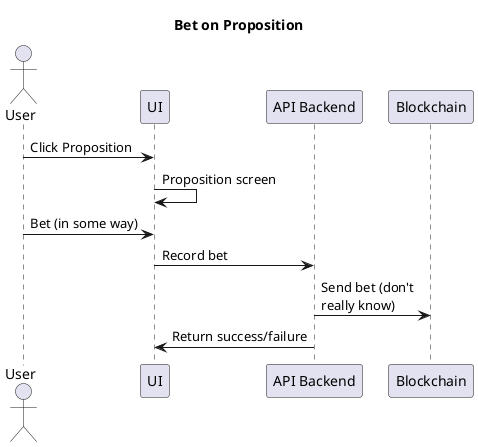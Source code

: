 @startuml Bet on Proposition

title Bet on Proposition

actor User as user
participant UI as ui
participant "API Backend" as api
participant Blockchain as bc

user -> ui : Click Proposition
ui -> ui : Proposition screen
user -> ui : Bet (in some way)
ui -> api : Record bet
api -> bc : Send bet (don't\nreally know)
api -> ui : Return success/failure

@enduml